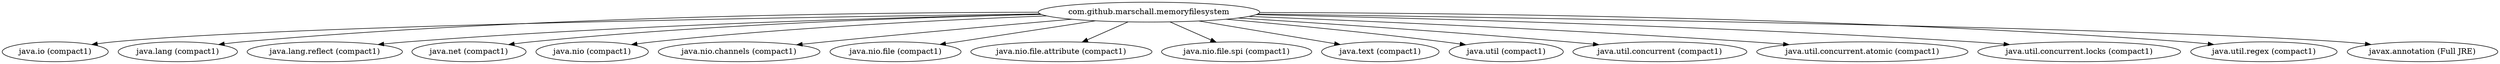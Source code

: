 digraph "classes" {
    // Path: /Users/marschall/git/memoryfilesystem/target/classes
   "com.github.marschall.memoryfilesystem"            -> "java.io (compact1)";
   "com.github.marschall.memoryfilesystem"            -> "java.lang (compact1)";
   "com.github.marschall.memoryfilesystem"            -> "java.lang.reflect (compact1)";
   "com.github.marschall.memoryfilesystem"            -> "java.net (compact1)";
   "com.github.marschall.memoryfilesystem"            -> "java.nio (compact1)";
   "com.github.marschall.memoryfilesystem"            -> "java.nio.channels (compact1)";
   "com.github.marschall.memoryfilesystem"            -> "java.nio.file (compact1)";
   "com.github.marschall.memoryfilesystem"            -> "java.nio.file.attribute (compact1)";
   "com.github.marschall.memoryfilesystem"            -> "java.nio.file.spi (compact1)";
   "com.github.marschall.memoryfilesystem"            -> "java.text (compact1)";
   "com.github.marschall.memoryfilesystem"            -> "java.util (compact1)";
   "com.github.marschall.memoryfilesystem"            -> "java.util.concurrent (compact1)";
   "com.github.marschall.memoryfilesystem"            -> "java.util.concurrent.atomic (compact1)";
   "com.github.marschall.memoryfilesystem"            -> "java.util.concurrent.locks (compact1)";
   "com.github.marschall.memoryfilesystem"            -> "java.util.regex (compact1)";
   "com.github.marschall.memoryfilesystem"            -> "javax.annotation (Full JRE)";
}
